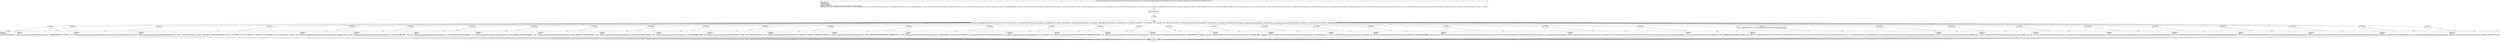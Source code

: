 digraph "CFG forcom.uc.paymentsdk.payment.PaymentsActivity.onCreateDialog(I)Landroid\/app\/Dialog;" {
Node_0 [shape=record,label="{0\:\ ?|MTH_ENTER_BLOCK\l|l}"];
Node_1 [shape=record,label="{1\:\ 0x0000|l}"];
Node_2 [shape=record,label="{2\:\ 0x0004|lswitch(r9) \{l    case 0: goto L6;l    case 1: goto L4;l    case 2: goto L8;l    case 3: goto L4;l    case 4: goto L4;l    case 5: goto L20;l    case 6: goto L10;l    case 7: goto L11;l    case 8: goto L12;l    case 9: goto L13;l    case 10: goto L15;l    case 11: goto L18;l    case 12: goto L4;l    case 13: goto L19;l    case 14: goto L9;l    case 15: goto L21;l    case 16: goto L22;l    case 17: goto L23;l    case 18: goto L32;l    case 19: goto L24;l    case 20: goto L25;l    case 21: goto L26;l    case 22: goto L7;l    case 23: goto L27;l    case 24: goto L28;l    case 25: goto L29;l    case 26: goto L30;l    case 27: goto L31;l    case 28: goto L34;l    case 29: goto L35;l    case 30: goto L36;l    case 31: goto L37;l    case 32: goto L38;l    case 33: goto L39;l    case 34: goto L40;l    case 35: goto L33;l    case 36: goto L17;l    case 37: goto L14;l    case 38: goto L16;l    default: goto L4;l\}l}"];
Node_3 [shape=record,label="{3\:\ 0x0007|l}"];
Node_4 [shape=record,label="{4\:\ 0x000b|RETURN\lORIG_RETURN\l|lreturn super.onCreateDialog(r9)l}"];
Node_5 [shape=record,label="{5\:\ ?|MTH_EXIT_BLOCK\l|l}"];
Node_6 [shape=record,label="{6\:\ 0x000c|l}"];
Node_7 [shape=record,label="{7\:\ ?|SYNTHETIC\lRETURN\l|lreturn com.uc.paymentsdk.util.DialogUtil.createOKWarningDialog(r8, r9, \"该应用要求支付的金额不符合要求，不能成功支付。\", r8)l}"];
Node_8 [shape=record,label="{8\:\ 0x0013|l}"];
Node_9 [shape=record,label="{9\:\ ?|SYNTHETIC\lRETURN\l|lreturn com.uc.paymentsdk.util.DialogUtil.createOKWarningDialog(r8, r9, com.uc.paymentsdk.util.Constants.ERROR_START_CPID_INVALID, r8)l}"];
Node_10 [shape=record,label="{10\:\ 0x001a|l}"];
Node_11 [shape=record,label="{11\:\ ?|SYNTHETIC\lRETURN\l|lreturn com.uc.paymentsdk.util.DialogUtil.createOKWarningDialogSupportLink(r8, r9, \"什么是U点?\", \"U点是\<a href='http:\/\/wap.uc.cn'\>UC\-优视\<\/a\>提供的一种虚拟货币，主要用于购买软件和游戏里的内容（如：道具、关卡、软件、使用时长等）。\<br \/\>\<br \/\>U点兑换标准：\<br \/\>1元可兑换10U点。\<br \/\>通过以下链接充值U点：\<br \/\>\<a href='http:\/\/pay.uc.cn'\>UC\-优视\<\/a\>\", null)l}"];
Node_12 [shape=record,label="{12\:\ 0x0023|l}"];
Node_13 [shape=record,label="{13\:\ ?|SYNTHETIC\lRETURN\l|lreturn com.uc.paymentsdk.util.DialogUtil.createIndeterminateProgressDialog(r8, r9, \"连接服务器，请稍等...\", false, null)l}"];
Node_14 [shape=record,label="{14\:\ 0x002a|l}"];
Node_15 [shape=record,label="{15\:\ ?|SYNTHETIC\lRETURN\l|lreturn com.uc.paymentsdk.util.DialogUtil.createIndeterminateProgressDialog(r8, r9, \"正在支付，请勿关闭程序，请稍后......\", false, null)l}"];
Node_16 [shape=record,label="{16\:\ 0x0031|l}"];
Node_17 [shape=record,label="{17\:\ ?|SYNTHETIC\lRETURN\l|lreturn com.uc.paymentsdk.util.DialogUtil.createOKWarningDialog(r8, r9, \"支付不成功，请确定您的账户当中的余额充足并网络连接正常。\", null)l}"];
Node_18 [shape=record,label="{18\:\ 0x0038|l}"];
Node_19 [shape=record,label="{19\:\ ?|SYNTHETIC\lRETURN\l|lreturn com.uc.paymentsdk.util.DialogUtil.createOKWarningDialog(r8, r9, \"支付不成功，请确定您的账户当中的余额充足并网络连接正常。\", null)l}"];
Node_20 [shape=record,label="{20\:\ 0x003f|l}"];
Node_21 [shape=record,label="{21\:\ ?|SYNTHETIC\lRETURN\l|lreturn com.uc.paymentsdk.util.DialogUtil.createOKWarningDialog(r8, r9, \"支付不成功，请确定您的账户当中的余额充足并网络连接正常。\", null)l}"];
Node_22 [shape=record,label="{22\:\ 0x0046|l}"];
Node_23 [shape=record,label="{23\:\ ?|SYNTHETIC\lRETURN\l|lreturn com.uc.paymentsdk.util.DialogUtil.createOKWarningDialog(r8, r9, \"支付不成功，您的支付密码有误，不能支付成功！\", null)l}"];
Node_24 [shape=record,label="{24\:\ 0x004d|l}"];
Node_25 [shape=record,label="{25\:\ ?|SYNTHETIC\lRETURN\l|lreturn com.uc.paymentsdk.util.DialogUtil.createYesNoDialog(r8, r9, \"支付不成功，连接服务器超时，是否重试?\", r8)l}"];
Node_26 [shape=record,label="{26\:\ 0x0054|l}"];
Node_27 [shape=record,label="{27\:\ ?|SYNTHETIC\lRETURN\l|lreturn com.uc.paymentsdk.util.DialogUtil.createOKWarningDialog(r8, r9, \"支付不成功，您已经禁止了发送支付短信，请重新尝试支付。\", null)l}"];
Node_28 [shape=record,label="{28\:\ 0x005b|l}"];
Node_29 [shape=record,label="{29\:\ ?|SYNTHETIC\lRETURN\l|lreturn com.uc.paymentsdk.util.DialogUtil.createYesNoDialog(r8, r9, \"您手机时间不正确，为了确保安全支付，是否需要系统自动修正并完成支付?\", r8)l}"];
Node_30 [shape=record,label="{30\:\ 0x0062|l}"];
Node_31 [shape=record,label="{31\:\ ?|SYNTHETIC\lRETURN\l|lreturn com.uc.paymentsdk.util.DialogUtil.createOKWarningDialog(r8, r9, \"支付不成功，请确定您的账户当中的余额充足并网络连接正常。n请联系客服4006\-400\-401。\", null)l}"];
Node_32 [shape=record,label="{32\:\ 0x0069|l}"];
Node_33 [shape=record,label="{33\:\ ?|SYNTHETIC\lRETURN\l|lreturn com.uc.paymentsdk.util.DialogUtil.createOKWarningDialog(r8, r9, \"U点支付成功，祝您玩的开心\", java.lang.String.format(\"您的余额为%dU点\", new java.lang.Object[]\{r8.mNumber, java.lang.Integer.valueOf(r8.mBalance)\}), r8)l}"];
Node_34 [shape=record,label="{34\:\ 0x0084|l}"];
Node_35 [shape=record,label="{35\:\ ?|SYNTHETIC\lRETURN\l|lreturn com.uc.paymentsdk.util.DialogUtil.createOKWarningDialog(r8, r9, \"U点不足,不能继续支付！\", null)l}"];
Node_36 [shape=record,label="{36\:\ 0x008b|l}"];
Node_37 [shape=record,label="{37\:\ ?|SYNTHETIC\lRETURN\l|lreturn com.uc.paymentsdk.util.DialogUtil.createOKWarningDialog(r8, r9, \"网络连接错误，请检查网络后再试。\", r8)l}"];
Node_38 [shape=record,label="{38\:\ 0x0093|l}"];
Node_39 [shape=record,label="{39\:\ ?|SYNTHETIC\lRETURN\l|lreturn com.uc.paymentsdk.util.DialogUtil.createOKWarningDialog(r8, r9, r8.mSmsResultInfo, r8)l}"];
Node_40 [shape=record,label="{40\:\ 0x009b|l}"];
Node_41 [shape=record,label="{41\:\ ?|SYNTHETIC\lRETURN\l|lreturn com.uc.paymentsdk.util.DialogUtil.createIndeterminateProgressDialog(r8, r9, \"短信发送过程可能持续一分钟，请耐心等待...\", false, null)l}"];
Node_42 [shape=record,label="{42\:\ 0x00a3|l}"];
Node_43 [shape=record,label="{43\:\ ?|SYNTHETIC\lRETURN\l|lreturn com.uc.paymentsdk.util.DialogUtil.createIndeterminateProgressDialog(r8, r9, \"正在获取信息，请稍候......\", false, null)l}"];
Node_44 [shape=record,label="{44\:\ 0x00ab|l}"];
Node_45 [shape=record,label="{45\:\ ?|SYNTHETIC\lRETURN\l|lreturn com.uc.paymentsdk.util.DialogUtil.createOKWarningDialog(r8, r9, main.Constants_H.MONEY_TXT_18, r8.mSmsResultInfo, r8)l}"];
Node_46 [shape=record,label="{46\:\ 0x00b5|l}"];
Node_47 [shape=record,label="{47\:\ ?|SYNTHETIC\lRETURN\l|lreturn com.uc.paymentsdk.util.DialogUtil.createOKWarningDialog(r8, r9, r8.mSmsResultInfo, r8)l}"];
Node_48 [shape=record,label="{48\:\ 0x00bd|l}"];
Node_49 [shape=record,label="{49\:\ ?|SYNTHETIC\lRETURN\l|lreturn com.uc.paymentsdk.util.DialogUtil.createTwoButtonsDialog(r8, r9, \"您已经取消了购买，将不会获得相应内容。请确认是否取消？\", \"取消\", \"不取消\", r8)l}"];
Node_50 [shape=record,label="{50\:\ 0x00cc|l}"];
Node_51 [shape=record,label="{51\:\ ?|SYNTHETIC\lRETURN\l|lreturn com.uc.paymentsdk.util.DialogUtil.createTwoButtonsDialog(r8, r9, android.text.Html.fromHtml(com.uc.paymentsdk.util.Constants.TEXT_PAY_SMS_BACK_CONFIRM), com.uc.paymentsdk.util.Constants.TEXT_BACK_TO_PAYPOINT, com.uc.paymentsdk.util.Constants.TEXT_EXIT, r8)l}"];
Node_52 [shape=record,label="{52\:\ 0x00df|l}"];
Node_53 [shape=record,label="{53\:\ ?|SYNTHETIC\lRETURN\l|lreturn com.uc.paymentsdk.util.DialogUtil.createTwoButtonsDialog(r8, r9, com.uc.paymentsdk.util.Constants.TEXT_PAY_SMS_DELETE_BACK_CONFIRM, com.uc.paymentsdk.util.Constants.TEXT_BACK_TO_PAYPOINT, com.uc.paymentsdk.util.Constants.TEXT_EXIT, r8)l}"];
Node_54 [shape=record,label="{54\:\ 0x00ee|l}"];
Node_55 [shape=record,label="{55\:\ ?|SYNTHETIC\lRETURN\l|lreturn com.uc.paymentsdk.util.DialogUtil.createOKWarningDialog(r8, r9, \"支付超时，点击确定重新验证支付结果。最多 需要1分钟，请耐心等待...\", r8)l}"];
Node_56 [shape=record,label="{56\:\ 0x00f6|lint r6 = getPayedAmount()lint r7 = com.uc.paymentsdk.util.PrefUtil.getPayedAmount(getApplicationContext())l}"];
Node_57 [shape=record,label="{57\:\ ?|SYNTHETIC\lRETURN\l|lreturn com.uc.paymentsdk.util.DialogUtil.createTwoButtonsDialog(r8, r9, java.lang.String.format(com.uc.paymentsdk.util.Constants.TEXT_PAY_SMS_CHANCEL_CONFIRM, new java.lang.Object[]\{java.lang.Integer.valueOf(r7 + r6), r8.mPaymentInfo.getPayname(), r8.mPaymentInfo.getPayname()\}), com.uc.paymentsdk.util.Constants.TEXT_BACK_TO_PAY, com.uc.paymentsdk.util.Constants.TEXT_CONFIRM_TO_CANCEL, r8)l}"];
Node_58 [shape=record,label="{58\:\ 0x0130|l}"];
Node_59 [shape=record,label="{59\:\ ?|SYNTHETIC\lRETURN\l|lreturn com.uc.paymentsdk.util.DialogUtil.createOKWarningDialog(r8, r9, \"短信发送失败\", null)l}"];
Node_60 [shape=record,label="{60\:\ 0x0138|l}"];
Node_61 [shape=record,label="{61\:\ ?|SYNTHETIC\lRETURN\l|lreturn com.uc.paymentsdk.util.DialogUtil.createIndeterminateProgressDialog(r8, r9, \"U点支付中，请稍候...\", false, null)l}"];
Node_62 [shape=record,label="{62\:\ 0x0140|l}"];
Node_63 [shape=record,label="{63\:\ ?|SYNTHETIC\lRETURN\l|lreturn com.uc.paymentsdk.util.DialogUtil.createOKWarningDialog(r8, r9, com.uc.paymentsdk.util.Constants.ERROR_PASSWORD_OR_USERNAME_IS_EMPTY, null)l}"];
Node_64 [shape=record,label="{64\:\ 0x0148|l}"];
Node_65 [shape=record,label="{65\:\ ?|SYNTHETIC\lRETURN\l|lreturn com.uc.paymentsdk.util.DialogUtil.createOKWarningDialog(r8, r9, com.uc.paymentsdk.util.Constants.ERROR_PASSWORD_IS_EMPTY, null)l}"];
Node_66 [shape=record,label="{66\:\ 0x0150|l}"];
Node_67 [shape=record,label="{67\:\ ?|SYNTHETIC\lRETURN\l|lreturn com.uc.paymentsdk.util.DialogUtil.createOKWarningDialog(r8, r9, com.uc.paymentsdk.util.Constants.ERROR_USERNAME_IS_EMPTY, null)l}"];
Node_68 [shape=record,label="{68\:\ 0x0158|l}"];
Node_69 [shape=record,label="{69\:\ ?|SYNTHETIC\lRETURN\l|lreturn com.uc.paymentsdk.util.DialogUtil.createOKWarningDialog(r8, r9, com.uc.paymentsdk.util.Constants.ERROR_REGISTER_USERNAME_WRONG, null)l}"];
Node_70 [shape=record,label="{70\:\ 0x0160|l}"];
Node_71 [shape=record,label="{71\:\ ?|SYNTHETIC\lRETURN\l|lreturn com.uc.paymentsdk.util.DialogUtil.createOKWarningDialog(r8, r9, com.uc.paymentsdk.util.Constants.ERROR_REGISTER_UNSERNAME_WRONG2, null)l}"];
Node_72 [shape=record,label="{72\:\ 0x0168|l}"];
Node_73 [shape=record,label="{73\:\ ?|SYNTHETIC\lRETURN\l|lreturn com.uc.paymentsdk.util.DialogUtil.createOKWarningDialog(r8, r9, com.uc.paymentsdk.util.Constants.ERROR_REGISTER_PASSWORD_WRONG, null)l}"];
Node_74 [shape=record,label="{74\:\ 0x0170|l}"];
Node_75 [shape=record,label="{75\:\ ?|SYNTHETIC\lRETURN\l|lreturn com.uc.paymentsdk.util.DialogUtil.createOKWarningDialog(r8, r9, \"登录失败，您的帐号和密码不匹配。\", null)l}"];
MethodNode[shape=record,label="{protected android.app.Dialog com.uc.paymentsdk.payment.PaymentsActivity.onCreateDialog((r8v0 'this' com.uc.paymentsdk.payment.PaymentsActivity A[IMMUTABLE_TYPE, THIS]), (r9v0 'paramInt' int A[D('paramInt' int), IMMUTABLE_TYPE, METHOD_ARGUMENT]))  | DONT_RENAME\lUSE_LINES_HINTS\lCOMPUTE_POST_DOM\lTYPE_VARS: EMPTY\lMETHOD_OVERRIDE: [ClspMth\{android.app.Activity.onCreateDialog(int):android.app.Dialog\}]\lCROSS_EDGE: B:6:0x000c \-\> B:4:0x000b, CROSS_EDGE: B:8:0x0013 \-\> B:4:0x000b, CROSS_EDGE: B:10:0x001a \-\> B:4:0x000b, CROSS_EDGE: B:12:0x0023 \-\> B:4:0x000b, CROSS_EDGE: B:14:0x002a \-\> B:4:0x000b, CROSS_EDGE: B:16:0x0031 \-\> B:4:0x000b, CROSS_EDGE: B:18:0x0038 \-\> B:4:0x000b, CROSS_EDGE: B:20:0x003f \-\> B:4:0x000b, CROSS_EDGE: B:22:0x0046 \-\> B:4:0x000b, CROSS_EDGE: B:24:0x004d \-\> B:4:0x000b, CROSS_EDGE: B:26:0x0054 \-\> B:4:0x000b, CROSS_EDGE: B:28:0x005b \-\> B:4:0x000b, CROSS_EDGE: B:30:0x0062 \-\> B:4:0x000b, CROSS_EDGE: B:32:0x0069 \-\> B:4:0x000b, CROSS_EDGE: B:34:0x0084 \-\> B:4:0x000b, CROSS_EDGE: B:36:0x008b \-\> B:4:0x000b, CROSS_EDGE: B:38:0x0093 \-\> B:4:0x000b, CROSS_EDGE: B:40:0x009b \-\> B:4:0x000b, CROSS_EDGE: B:42:0x00a3 \-\> B:4:0x000b, CROSS_EDGE: B:44:0x00ab \-\> B:4:0x000b, CROSS_EDGE: B:46:0x00b5 \-\> B:4:0x000b, CROSS_EDGE: B:48:0x00bd \-\> B:4:0x000b, CROSS_EDGE: B:50:0x00cc \-\> B:4:0x000b, CROSS_EDGE: B:52:0x00df \-\> B:4:0x000b, CROSS_EDGE: B:54:0x00ee \-\> B:4:0x000b, CROSS_EDGE: B:56:0x00f6 \-\> B:4:0x000b, CROSS_EDGE: B:58:0x0130 \-\> B:4:0x000b, CROSS_EDGE: B:60:0x0138 \-\> B:4:0x000b, CROSS_EDGE: B:62:0x0140 \-\> B:4:0x000b, CROSS_EDGE: B:64:0x0148 \-\> B:4:0x000b, CROSS_EDGE: B:66:0x0150 \-\> B:4:0x000b, CROSS_EDGE: B:68:0x0158 \-\> B:4:0x000b, CROSS_EDGE: B:70:0x0160 \-\> B:4:0x000b, CROSS_EDGE: B:72:0x0168 \-\> B:4:0x000b, CROSS_EDGE: B:74:0x0170 \-\> B:4:0x000b\l}"];
MethodNode -> Node_0;
Node_0 -> Node_1;
Node_1 -> Node_2;
Node_2 -> Node_3;
Node_2 -> Node_6;
Node_2 -> Node_8;
Node_2 -> Node_10;
Node_2 -> Node_12;
Node_2 -> Node_14;
Node_2 -> Node_16;
Node_2 -> Node_18;
Node_2 -> Node_20;
Node_2 -> Node_22;
Node_2 -> Node_24;
Node_2 -> Node_26;
Node_2 -> Node_28;
Node_2 -> Node_30;
Node_2 -> Node_32;
Node_2 -> Node_34;
Node_2 -> Node_36;
Node_2 -> Node_38;
Node_2 -> Node_40;
Node_2 -> Node_42;
Node_2 -> Node_44;
Node_2 -> Node_46;
Node_2 -> Node_48;
Node_2 -> Node_50;
Node_2 -> Node_52;
Node_2 -> Node_54;
Node_2 -> Node_56;
Node_2 -> Node_58;
Node_2 -> Node_60;
Node_2 -> Node_62;
Node_2 -> Node_64;
Node_2 -> Node_66;
Node_2 -> Node_68;
Node_2 -> Node_70;
Node_2 -> Node_72;
Node_2 -> Node_74;
Node_3 -> Node_4;
Node_4 -> Node_5;
Node_6 -> Node_7;
Node_7 -> Node_5;
Node_8 -> Node_9;
Node_9 -> Node_5;
Node_10 -> Node_11;
Node_11 -> Node_5;
Node_12 -> Node_13;
Node_13 -> Node_5;
Node_14 -> Node_15;
Node_15 -> Node_5;
Node_16 -> Node_17;
Node_17 -> Node_5;
Node_18 -> Node_19;
Node_19 -> Node_5;
Node_20 -> Node_21;
Node_21 -> Node_5;
Node_22 -> Node_23;
Node_23 -> Node_5;
Node_24 -> Node_25;
Node_25 -> Node_5;
Node_26 -> Node_27;
Node_27 -> Node_5;
Node_28 -> Node_29;
Node_29 -> Node_5;
Node_30 -> Node_31;
Node_31 -> Node_5;
Node_32 -> Node_33;
Node_33 -> Node_5;
Node_34 -> Node_35;
Node_35 -> Node_5;
Node_36 -> Node_37;
Node_37 -> Node_5;
Node_38 -> Node_39;
Node_39 -> Node_5;
Node_40 -> Node_41;
Node_41 -> Node_5;
Node_42 -> Node_43;
Node_43 -> Node_5;
Node_44 -> Node_45;
Node_45 -> Node_5;
Node_46 -> Node_47;
Node_47 -> Node_5;
Node_48 -> Node_49;
Node_49 -> Node_5;
Node_50 -> Node_51;
Node_51 -> Node_5;
Node_52 -> Node_53;
Node_53 -> Node_5;
Node_54 -> Node_55;
Node_55 -> Node_5;
Node_56 -> Node_57;
Node_57 -> Node_5;
Node_58 -> Node_59;
Node_59 -> Node_5;
Node_60 -> Node_61;
Node_61 -> Node_5;
Node_62 -> Node_63;
Node_63 -> Node_5;
Node_64 -> Node_65;
Node_65 -> Node_5;
Node_66 -> Node_67;
Node_67 -> Node_5;
Node_68 -> Node_69;
Node_69 -> Node_5;
Node_70 -> Node_71;
Node_71 -> Node_5;
Node_72 -> Node_73;
Node_73 -> Node_5;
Node_74 -> Node_75;
Node_75 -> Node_5;
}

